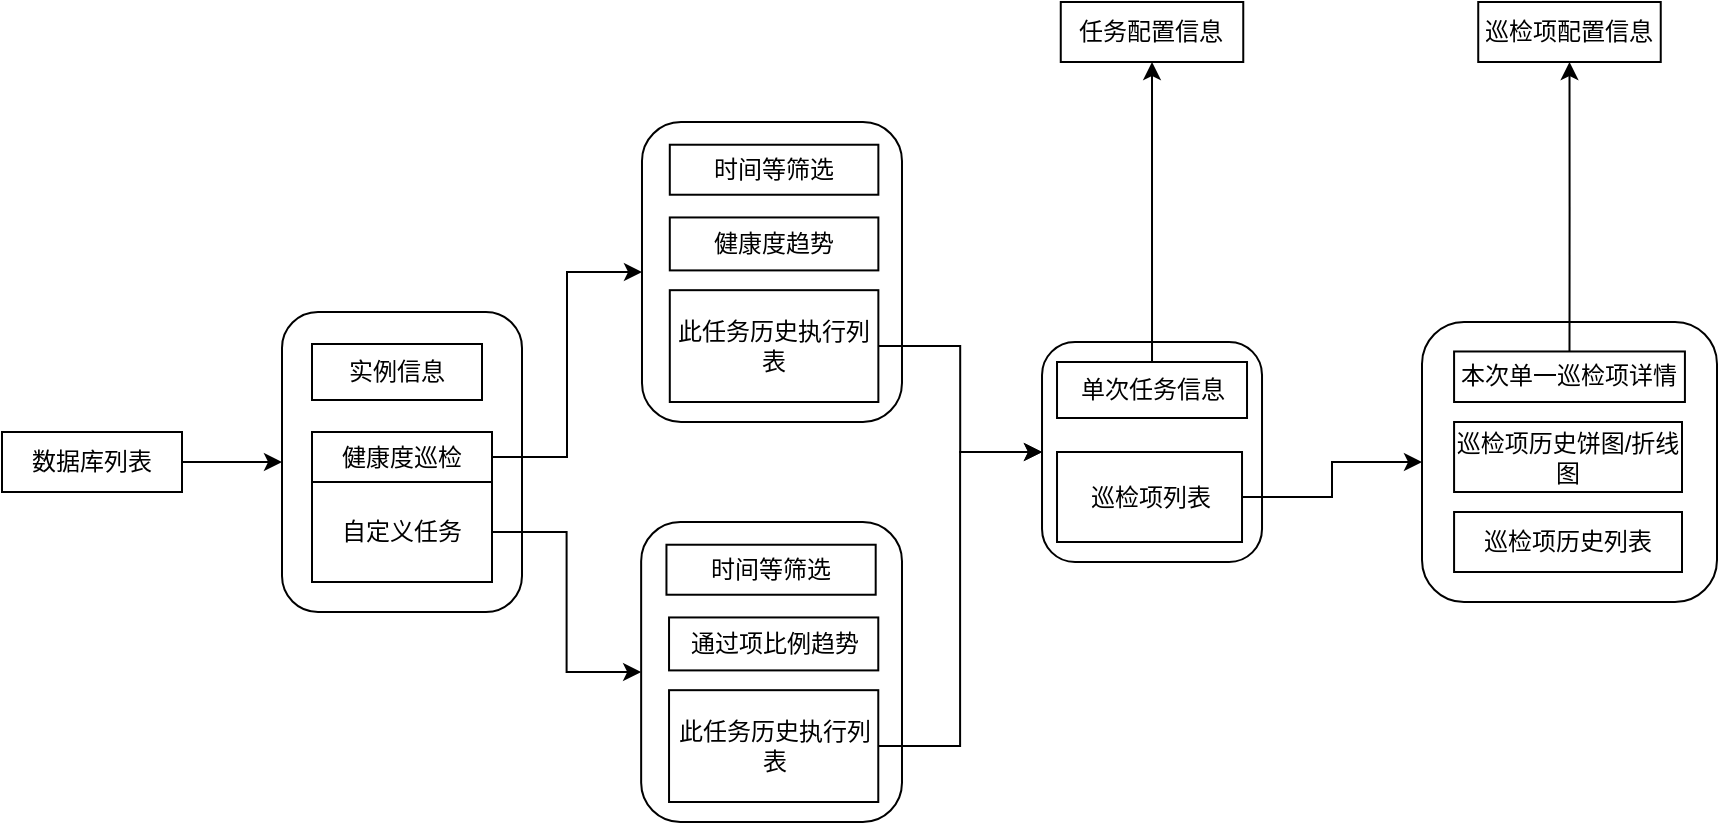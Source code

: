 <mxfile version="25.0.3">
  <diagram id="C5RBs43oDa-KdzZeNtuy" name="Page-1">
    <mxGraphModel dx="1769" dy="3083" grid="1" gridSize="10" guides="1" tooltips="1" connect="1" arrows="1" fold="1" page="1" pageScale="1" pageWidth="827" pageHeight="1169" math="0" shadow="0">
      <root>
        <mxCell id="WIyWlLk6GJQsqaUBKTNV-0" />
        <mxCell id="WIyWlLk6GJQsqaUBKTNV-1" parent="WIyWlLk6GJQsqaUBKTNV-0" />
        <mxCell id="JOPA2APvZcbgH6mCufrY-14" style="edgeStyle=orthogonalEdgeStyle;rounded=0;orthogonalLoop=1;jettySize=auto;html=1;exitX=1;exitY=0.5;exitDx=0;exitDy=0;entryX=0;entryY=0.5;entryDx=0;entryDy=0;" parent="WIyWlLk6GJQsqaUBKTNV-1" source="L1au-kwzUeggpMmvO1oj-0" target="JOPA2APvZcbgH6mCufrY-10" edge="1">
          <mxGeometry relative="1" as="geometry" />
        </mxCell>
        <mxCell id="L1au-kwzUeggpMmvO1oj-0" value="数据库列表" style="rounded=0;whiteSpace=wrap;html=1;" parent="WIyWlLk6GJQsqaUBKTNV-1" vertex="1">
          <mxGeometry x="-140" y="-1055" width="90" height="30" as="geometry" />
        </mxCell>
        <mxCell id="L1au-kwzUeggpMmvO1oj-12" value="" style="group" parent="WIyWlLk6GJQsqaUBKTNV-1" vertex="1" connectable="0">
          <mxGeometry x="380.01" y="-1115" width="110" height="140" as="geometry" />
        </mxCell>
        <mxCell id="L1au-kwzUeggpMmvO1oj-3" value="" style="rounded=1;whiteSpace=wrap;html=1;" parent="L1au-kwzUeggpMmvO1oj-12" vertex="1">
          <mxGeometry y="15" width="110" height="110" as="geometry" />
        </mxCell>
        <mxCell id="L1au-kwzUeggpMmvO1oj-6" value="巡检项列表" style="rounded=0;whiteSpace=wrap;html=1;" parent="L1au-kwzUeggpMmvO1oj-12" vertex="1">
          <mxGeometry x="7.5" y="70" width="92.5" height="45" as="geometry" />
        </mxCell>
        <mxCell id="L1au-kwzUeggpMmvO1oj-9" value="&lt;div&gt;单次任务信息&lt;/div&gt;" style="rounded=0;whiteSpace=wrap;html=1;" parent="L1au-kwzUeggpMmvO1oj-12" vertex="1">
          <mxGeometry x="7.5" y="25" width="95" height="28.0" as="geometry" />
        </mxCell>
        <mxCell id="L1au-kwzUeggpMmvO1oj-18" value="" style="group;autosize=0;resizeWidth=0;resizable=1;" parent="WIyWlLk6GJQsqaUBKTNV-1" vertex="1" connectable="0">
          <mxGeometry x="570" y="-1110" width="147.5" height="140" as="geometry" />
        </mxCell>
        <mxCell id="L1au-kwzUeggpMmvO1oj-17" value="" style="rounded=1;whiteSpace=wrap;html=1;" parent="L1au-kwzUeggpMmvO1oj-18" vertex="1">
          <mxGeometry width="147.5" height="140" as="geometry" />
        </mxCell>
        <mxCell id="L1au-kwzUeggpMmvO1oj-13" value="本次单一巡检项详情" style="rounded=0;whiteSpace=wrap;html=1;" parent="L1au-kwzUeggpMmvO1oj-18" vertex="1">
          <mxGeometry x="16.04" y="14.74" width="115.42" height="25.26" as="geometry" />
        </mxCell>
        <mxCell id="L1au-kwzUeggpMmvO1oj-15" value="&lt;div&gt;巡检项历史列表&lt;/div&gt;" style="rounded=0;whiteSpace=wrap;html=1;" parent="L1au-kwzUeggpMmvO1oj-18" vertex="1">
          <mxGeometry x="16.04" y="95" width="113.96" height="30" as="geometry" />
        </mxCell>
        <mxCell id="JOPA2APvZcbgH6mCufrY-2" value="&lt;div&gt;巡检项历史饼图/折线图&lt;/div&gt;" style="rounded=0;whiteSpace=wrap;html=1;" parent="L1au-kwzUeggpMmvO1oj-18" vertex="1">
          <mxGeometry x="16.04" y="50" width="113.96" height="35" as="geometry" />
        </mxCell>
        <mxCell id="L1au-kwzUeggpMmvO1oj-21" value="任务配置信息" style="rounded=0;whiteSpace=wrap;html=1;" parent="WIyWlLk6GJQsqaUBKTNV-1" vertex="1">
          <mxGeometry x="389.38" y="-1270" width="91.25" height="30" as="geometry" />
        </mxCell>
        <mxCell id="L1au-kwzUeggpMmvO1oj-20" style="edgeStyle=orthogonalEdgeStyle;rounded=0;orthogonalLoop=1;jettySize=auto;html=1;exitX=0.5;exitY=0;exitDx=0;exitDy=0;entryX=0.5;entryY=1;entryDx=0;entryDy=0;" parent="WIyWlLk6GJQsqaUBKTNV-1" source="L1au-kwzUeggpMmvO1oj-9" target="L1au-kwzUeggpMmvO1oj-21" edge="1">
          <mxGeometry relative="1" as="geometry">
            <mxPoint x="425" y="-1120" as="targetPoint" />
          </mxGeometry>
        </mxCell>
        <mxCell id="JOPA2APvZcbgH6mCufrY-6" value="" style="group" parent="WIyWlLk6GJQsqaUBKTNV-1" vertex="1" connectable="0">
          <mxGeometry x="180" y="-1210" width="130" height="150" as="geometry" />
        </mxCell>
        <mxCell id="L1au-kwzUeggpMmvO1oj-27" value="" style="group" parent="JOPA2APvZcbgH6mCufrY-6" vertex="1" connectable="0">
          <mxGeometry x="-0.005" width="129.504" height="150.0" as="geometry" />
        </mxCell>
        <mxCell id="L1au-kwzUeggpMmvO1oj-25" value="" style="rounded=1;whiteSpace=wrap;html=1;" parent="L1au-kwzUeggpMmvO1oj-27" vertex="1">
          <mxGeometry x="0.0" width="130" height="150.0" as="geometry" />
        </mxCell>
        <mxCell id="L1au-kwzUeggpMmvO1oj-1" value="&lt;div&gt;此任务历史执行列表&lt;/div&gt;" style="rounded=0;whiteSpace=wrap;html=1;" parent="L1au-kwzUeggpMmvO1oj-27" vertex="1">
          <mxGeometry x="13.898" y="84.09" width="104.284" height="55.91" as="geometry" />
        </mxCell>
        <mxCell id="L1au-kwzUeggpMmvO1oj-23" value="时间等筛选" style="rounded=0;whiteSpace=wrap;html=1;" parent="L1au-kwzUeggpMmvO1oj-27" vertex="1">
          <mxGeometry x="13.898" y="11.364" width="104.284" height="25" as="geometry" />
        </mxCell>
        <mxCell id="L1au-kwzUeggpMmvO1oj-26" value="健康度趋势" style="rounded=0;whiteSpace=wrap;html=1;" parent="L1au-kwzUeggpMmvO1oj-27" vertex="1">
          <mxGeometry x="13.898" y="47.727" width="104.284" height="26.473" as="geometry" />
        </mxCell>
        <mxCell id="JOPA2APvZcbgH6mCufrY-10" value="" style="rounded=1;whiteSpace=wrap;html=1;" parent="WIyWlLk6GJQsqaUBKTNV-1" vertex="1">
          <mxGeometry y="-1115" width="120" height="150" as="geometry" />
        </mxCell>
        <mxCell id="JOPA2APvZcbgH6mCufrY-22" style="edgeStyle=orthogonalEdgeStyle;rounded=0;orthogonalLoop=1;jettySize=auto;html=1;exitX=1;exitY=0.5;exitDx=0;exitDy=0;entryX=0;entryY=0.5;entryDx=0;entryDy=0;" parent="WIyWlLk6GJQsqaUBKTNV-1" source="JOPA2APvZcbgH6mCufrY-12" target="JOPA2APvZcbgH6mCufrY-18" edge="1">
          <mxGeometry relative="1" as="geometry" />
        </mxCell>
        <mxCell id="JOPA2APvZcbgH6mCufrY-12" value="自定义任务" style="rounded=0;whiteSpace=wrap;html=1;" parent="WIyWlLk6GJQsqaUBKTNV-1" vertex="1">
          <mxGeometry x="15" y="-1030" width="90" height="50" as="geometry" />
        </mxCell>
        <mxCell id="JOPA2APvZcbgH6mCufrY-15" style="edgeStyle=orthogonalEdgeStyle;rounded=0;orthogonalLoop=1;jettySize=auto;html=1;exitX=1;exitY=0.5;exitDx=0;exitDy=0;entryX=0;entryY=0.5;entryDx=0;entryDy=0;" parent="WIyWlLk6GJQsqaUBKTNV-1" source="JOPA2APvZcbgH6mCufrY-13" target="L1au-kwzUeggpMmvO1oj-25" edge="1">
          <mxGeometry relative="1" as="geometry" />
        </mxCell>
        <mxCell id="JOPA2APvZcbgH6mCufrY-13" value="健康度巡检" style="rounded=0;whiteSpace=wrap;html=1;" parent="WIyWlLk6GJQsqaUBKTNV-1" vertex="1">
          <mxGeometry x="15" y="-1055" width="90" height="25" as="geometry" />
        </mxCell>
        <mxCell id="JOPA2APvZcbgH6mCufrY-16" value="" style="group" parent="WIyWlLk6GJQsqaUBKTNV-1" vertex="1" connectable="0">
          <mxGeometry x="179.58" y="-1010" width="130.42" height="150" as="geometry" />
        </mxCell>
        <mxCell id="JOPA2APvZcbgH6mCufrY-17" value="" style="group" parent="JOPA2APvZcbgH6mCufrY-16" vertex="1" connectable="0">
          <mxGeometry x="-0.005" width="129.922" height="150.0" as="geometry" />
        </mxCell>
        <mxCell id="JOPA2APvZcbgH6mCufrY-18" value="" style="rounded=1;whiteSpace=wrap;html=1;" parent="JOPA2APvZcbgH6mCufrY-17" vertex="1">
          <mxGeometry x="0.0" width="130.42" height="150.0" as="geometry" />
        </mxCell>
        <mxCell id="JOPA2APvZcbgH6mCufrY-19" value="&lt;div&gt;此任务历史执行列表&lt;/div&gt;" style="rounded=0;whiteSpace=wrap;html=1;" parent="JOPA2APvZcbgH6mCufrY-17" vertex="1">
          <mxGeometry x="13.943" y="84.09" width="104.621" height="55.91" as="geometry" />
        </mxCell>
        <mxCell id="JOPA2APvZcbgH6mCufrY-20" value="时间等筛选" style="rounded=0;whiteSpace=wrap;html=1;" parent="JOPA2APvZcbgH6mCufrY-17" vertex="1">
          <mxGeometry x="12.651" y="11.364" width="104.621" height="25" as="geometry" />
        </mxCell>
        <mxCell id="JOPA2APvZcbgH6mCufrY-21" value="通过项比例趋势" style="rounded=0;whiteSpace=wrap;html=1;" parent="JOPA2APvZcbgH6mCufrY-17" vertex="1">
          <mxGeometry x="13.943" y="47.727" width="104.621" height="26.473" as="geometry" />
        </mxCell>
        <mxCell id="JOPA2APvZcbgH6mCufrY-0" value="&lt;div&gt;实例信息&lt;/div&gt;" style="rounded=0;whiteSpace=wrap;html=1;" parent="WIyWlLk6GJQsqaUBKTNV-1" vertex="1">
          <mxGeometry x="15" y="-1099" width="85" height="28" as="geometry" />
        </mxCell>
        <mxCell id="JOPA2APvZcbgH6mCufrY-24" style="edgeStyle=orthogonalEdgeStyle;rounded=0;orthogonalLoop=1;jettySize=auto;html=1;exitX=1;exitY=0.5;exitDx=0;exitDy=0;" parent="WIyWlLk6GJQsqaUBKTNV-1" source="L1au-kwzUeggpMmvO1oj-1" target="L1au-kwzUeggpMmvO1oj-3" edge="1">
          <mxGeometry relative="1" as="geometry" />
        </mxCell>
        <mxCell id="JOPA2APvZcbgH6mCufrY-25" style="edgeStyle=orthogonalEdgeStyle;rounded=0;orthogonalLoop=1;jettySize=auto;html=1;exitX=1;exitY=0.5;exitDx=0;exitDy=0;entryX=0;entryY=0.5;entryDx=0;entryDy=0;" parent="WIyWlLk6GJQsqaUBKTNV-1" source="JOPA2APvZcbgH6mCufrY-19" target="L1au-kwzUeggpMmvO1oj-3" edge="1">
          <mxGeometry relative="1" as="geometry" />
        </mxCell>
        <mxCell id="JOPA2APvZcbgH6mCufrY-26" style="edgeStyle=orthogonalEdgeStyle;rounded=0;orthogonalLoop=1;jettySize=auto;html=1;exitX=1;exitY=0.5;exitDx=0;exitDy=0;entryX=0;entryY=0.5;entryDx=0;entryDy=0;" parent="WIyWlLk6GJQsqaUBKTNV-1" source="L1au-kwzUeggpMmvO1oj-6" target="L1au-kwzUeggpMmvO1oj-17" edge="1">
          <mxGeometry relative="1" as="geometry" />
        </mxCell>
        <mxCell id="JOPA2APvZcbgH6mCufrY-27" value="巡检项配置信息" style="rounded=0;whiteSpace=wrap;html=1;" parent="WIyWlLk6GJQsqaUBKTNV-1" vertex="1">
          <mxGeometry x="598.12" y="-1270" width="91.25" height="30" as="geometry" />
        </mxCell>
        <mxCell id="JOPA2APvZcbgH6mCufrY-28" style="edgeStyle=orthogonalEdgeStyle;rounded=0;orthogonalLoop=1;jettySize=auto;html=1;exitX=0.5;exitY=0;exitDx=0;exitDy=0;" parent="WIyWlLk6GJQsqaUBKTNV-1" source="L1au-kwzUeggpMmvO1oj-13" target="JOPA2APvZcbgH6mCufrY-27" edge="1">
          <mxGeometry relative="1" as="geometry" />
        </mxCell>
      </root>
    </mxGraphModel>
  </diagram>
</mxfile>
